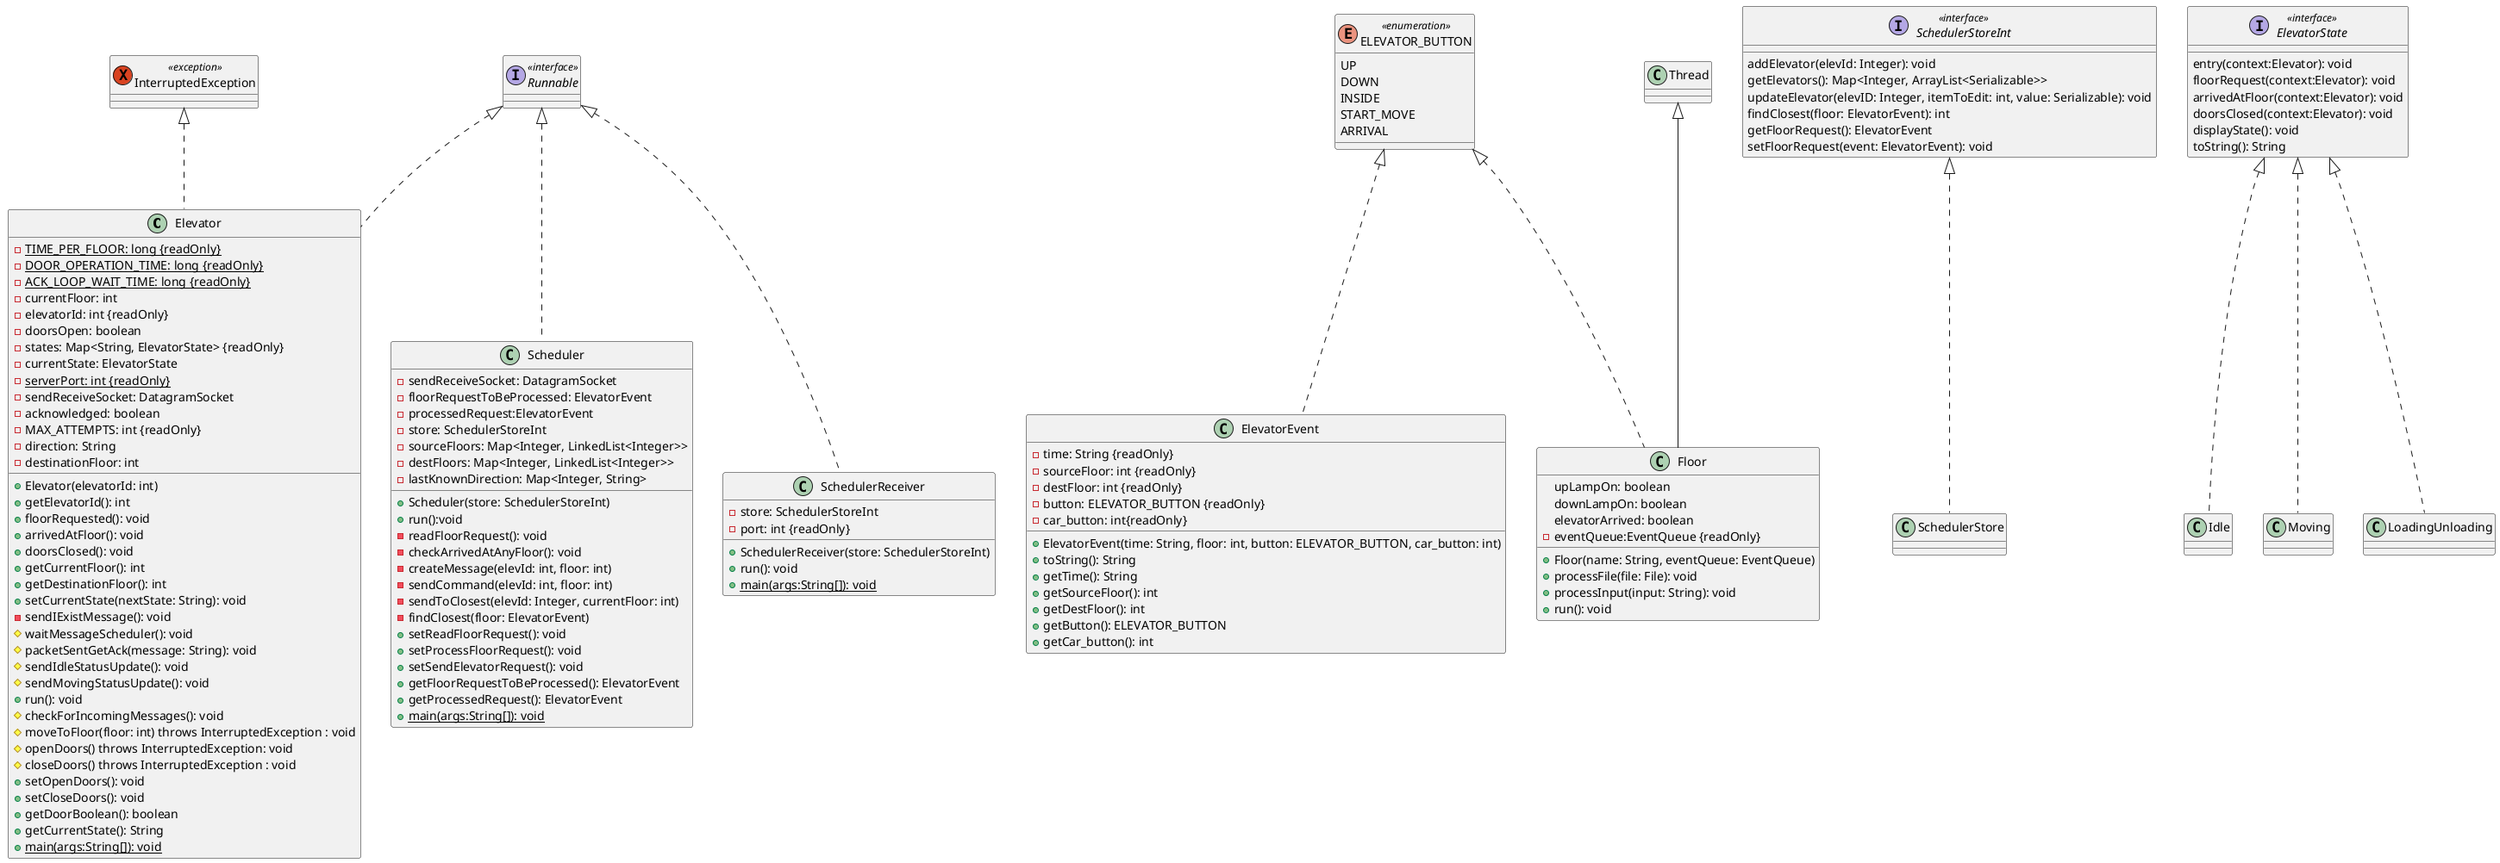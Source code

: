 @startuml
'https://plantuml.com/class-diagram

class Elevator
class ElevatorEvent
class Floor
class Scheduler
class SchedulerReceiver
class SchedulerStore
class Idle
class Moving
class LoadingUnloading
enum ELEVATOR_BUTTON <<enumeration>>
exception InterruptedException <<exception>>
interface Runnable <<interface>>
interface ElevatorState <<interface>>
interface SchedulerStoreInt <<interface>>

InterruptedException <|.. Elevator

ELEVATOR_BUTTON <|.. ElevatorEvent
ELEVATOR_BUTTON <|.. Floor

interface ElevatorState {
entry(context:Elevator): void
floorRequest(context:Elevator): void
arrivedAtFloor(context:Elevator): void
doorsClosed(context:Elevator): void
displayState(): void
toString(): String
}

interface SchedulerStoreInt{
addElevator(elevId: Integer): void
getElevators(): Map<Integer, ArrayList<Serializable>>
updateElevator(elevID: Integer, itemToEdit: int, value: Serializable): void
findClosest(floor: ElevatorEvent): int
getFloorRequest(): ElevatorEvent
setFloorRequest(event: ElevatorEvent): void
}

class SchedulerStore implements SchedulerStoreInt {

}

class Idle implements ElevatorState {
}

class Moving implements ElevatorState {
}

class LoadingUnloading implements ElevatorState {
}

class Elevator implements Runnable {
-{static} TIME_PER_FLOOR: long {readOnly}
-{static} DOOR_OPERATION_TIME: long {readOnly}
-{static} ACK_LOOP_WAIT_TIME: long {readOnly}
-currentFloor: int
-elevatorId: int {readOnly}
-doorsOpen: boolean
-states: Map<String, ElevatorState> {readOnly}
-currentState: ElevatorState
-{static} serverPort: int {readOnly}
-sendReceiveSocket: DatagramSocket
-acknowledged: boolean
-MAX_ATTEMPTS: int {readOnly}
-direction: String
-destinationFloor: int

+Elevator(elevatorId: int)
+getElevatorId(): int
+floorRequested(): void
+arrivedAtFloor(): void
+doorsClosed(): void
+getCurrentFloor(): int
+getDestinationFloor(): int
+setCurrentState(nextState: String): void
-sendIExistMessage(): void
#waitMessageScheduler(): void
#packetSentGetAck(message: String): void
#sendIdleStatusUpdate(): void
#sendMovingStatusUpdate(): void
+run(): void
#checkForIncomingMessages(): void
#moveToFloor(floor: int) throws InterruptedException : void
#openDoors() throws InterruptedException: void
#closeDoors() throws InterruptedException : void
+setOpenDoors(): void
+setCloseDoors(): void
+getDoorBoolean(): boolean
+getCurrentState(): String
+{Static} main(args:String[]): void
}

enum ELEVATOR_BUTTON {
UP
DOWN
INSIDE
START_MOVE
ARRIVAL
}

class ElevatorEvent{
-time: String {readOnly}
-sourceFloor: int {readOnly}
-destFloor: int {readOnly}
-button: ELEVATOR_BUTTON {readOnly}
-car_button: int{readOnly}

+ElevatorEvent(time: String, floor: int, button: ELEVATOR_BUTTON, car_button: int)
+toString(): String
+getTime(): String
+getSourceFloor(): int
+getDestFloor(): int
+getButton(): ELEVATOR_BUTTON
+getCar_button(): int
}

class Floor extends Thread{
upLampOn: boolean
downLampOn: boolean
elevatorArrived: boolean
-eventQueue:EventQueue {readOnly}

+Floor(name: String, eventQueue: EventQueue)
+processFile(file: File): void
+processInput(input: String): void
+run(): void
}

class Scheduler implements Runnable{

-sendReceiveSocket: DatagramSocket
-floorRequestToBeProcessed: ElevatorEvent
-processedRequest:ElevatorEvent
-store: SchedulerStoreInt
-sourceFloors: Map<Integer, LinkedList<Integer>>
-destFloors: Map<Integer, LinkedList<Integer>>
-lastKnownDirection: Map<Integer, String>

+Scheduler(store: SchedulerStoreInt)
+run():void
-readFloorRequest(): void
-checkArrivedAtAnyFloor(): void
-createMessage(elevId: int, floor: int)
-sendCommand(elevId: int, floor: int)
-sendToClosest(elevId: Integer, currentFloor: int)
-findClosest(floor: ElevatorEvent)
+setReadFloorRequest(): void
+setProcessFloorRequest(): void
+setSendElevatorRequest(): void
+getFloorRequestToBeProcessed(): ElevatorEvent
+getProcessedRequest(): ElevatorEvent
+{Static} main(args:String[]): void
}

class SchedulerReceiver implements Runnable{

-store: SchedulerStoreInt
-port: int {readOnly}

+SchedulerReceiver(store: SchedulerStoreInt)
+run(): void
+{Static} main(args:String[]): void
}

@enduml